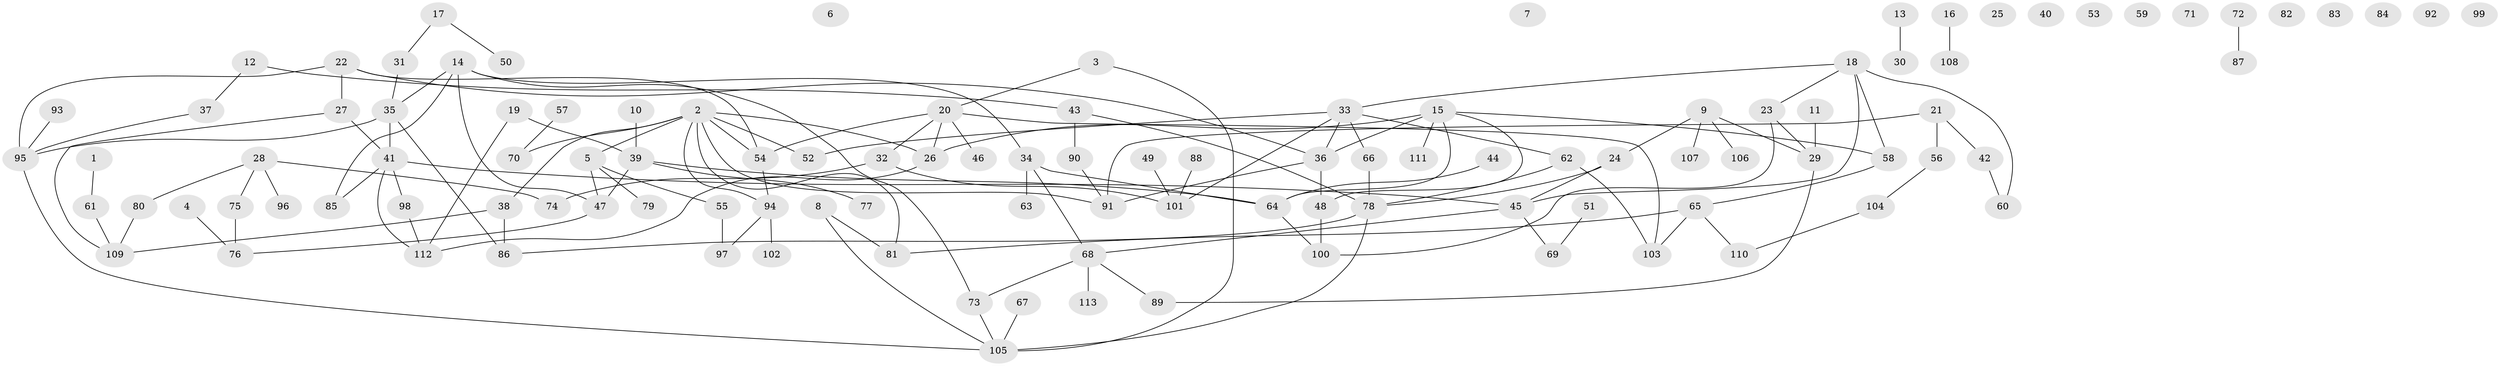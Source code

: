 // coarse degree distribution, {3: 0.1702127659574468, 12: 0.02127659574468085, 7: 0.06382978723404255, 2: 0.06382978723404255, 0: 0.3191489361702128, 6: 0.02127659574468085, 1: 0.2127659574468085, 8: 0.06382978723404255, 4: 0.02127659574468085, 10: 0.02127659574468085, 5: 0.02127659574468085}
// Generated by graph-tools (version 1.1) at 2025/16/03/04/25 18:16:47]
// undirected, 113 vertices, 139 edges
graph export_dot {
graph [start="1"]
  node [color=gray90,style=filled];
  1;
  2;
  3;
  4;
  5;
  6;
  7;
  8;
  9;
  10;
  11;
  12;
  13;
  14;
  15;
  16;
  17;
  18;
  19;
  20;
  21;
  22;
  23;
  24;
  25;
  26;
  27;
  28;
  29;
  30;
  31;
  32;
  33;
  34;
  35;
  36;
  37;
  38;
  39;
  40;
  41;
  42;
  43;
  44;
  45;
  46;
  47;
  48;
  49;
  50;
  51;
  52;
  53;
  54;
  55;
  56;
  57;
  58;
  59;
  60;
  61;
  62;
  63;
  64;
  65;
  66;
  67;
  68;
  69;
  70;
  71;
  72;
  73;
  74;
  75;
  76;
  77;
  78;
  79;
  80;
  81;
  82;
  83;
  84;
  85;
  86;
  87;
  88;
  89;
  90;
  91;
  92;
  93;
  94;
  95;
  96;
  97;
  98;
  99;
  100;
  101;
  102;
  103;
  104;
  105;
  106;
  107;
  108;
  109;
  110;
  111;
  112;
  113;
  1 -- 61;
  2 -- 5;
  2 -- 26;
  2 -- 38;
  2 -- 52;
  2 -- 54;
  2 -- 70;
  2 -- 81;
  2 -- 91;
  2 -- 94;
  3 -- 20;
  3 -- 105;
  4 -- 76;
  5 -- 47;
  5 -- 55;
  5 -- 79;
  8 -- 81;
  8 -- 105;
  9 -- 24;
  9 -- 29;
  9 -- 106;
  9 -- 107;
  10 -- 39;
  11 -- 29;
  12 -- 37;
  12 -- 43;
  13 -- 30;
  14 -- 34;
  14 -- 35;
  14 -- 47;
  14 -- 73;
  14 -- 85;
  15 -- 26;
  15 -- 36;
  15 -- 48;
  15 -- 58;
  15 -- 64;
  15 -- 111;
  16 -- 108;
  17 -- 31;
  17 -- 50;
  18 -- 23;
  18 -- 33;
  18 -- 45;
  18 -- 58;
  18 -- 60;
  19 -- 39;
  19 -- 112;
  20 -- 26;
  20 -- 32;
  20 -- 46;
  20 -- 54;
  20 -- 103;
  21 -- 42;
  21 -- 56;
  21 -- 91;
  22 -- 27;
  22 -- 36;
  22 -- 54;
  22 -- 95;
  23 -- 29;
  23 -- 100;
  24 -- 45;
  24 -- 78;
  26 -- 112;
  27 -- 41;
  27 -- 109;
  28 -- 74;
  28 -- 75;
  28 -- 80;
  28 -- 96;
  29 -- 89;
  31 -- 35;
  32 -- 74;
  32 -- 101;
  33 -- 36;
  33 -- 52;
  33 -- 62;
  33 -- 66;
  33 -- 101;
  34 -- 63;
  34 -- 64;
  34 -- 68;
  35 -- 41;
  35 -- 86;
  35 -- 95;
  36 -- 48;
  36 -- 91;
  37 -- 95;
  38 -- 86;
  38 -- 109;
  39 -- 47;
  39 -- 64;
  39 -- 77;
  41 -- 45;
  41 -- 85;
  41 -- 98;
  41 -- 112;
  42 -- 60;
  43 -- 78;
  43 -- 90;
  44 -- 64;
  45 -- 68;
  45 -- 69;
  47 -- 76;
  48 -- 100;
  49 -- 101;
  51 -- 69;
  54 -- 94;
  55 -- 97;
  56 -- 104;
  57 -- 70;
  58 -- 65;
  61 -- 109;
  62 -- 78;
  62 -- 103;
  64 -- 100;
  65 -- 81;
  65 -- 103;
  65 -- 110;
  66 -- 78;
  67 -- 105;
  68 -- 73;
  68 -- 89;
  68 -- 113;
  72 -- 87;
  73 -- 105;
  75 -- 76;
  78 -- 86;
  78 -- 105;
  80 -- 109;
  88 -- 101;
  90 -- 91;
  93 -- 95;
  94 -- 97;
  94 -- 102;
  95 -- 105;
  98 -- 112;
  104 -- 110;
}
